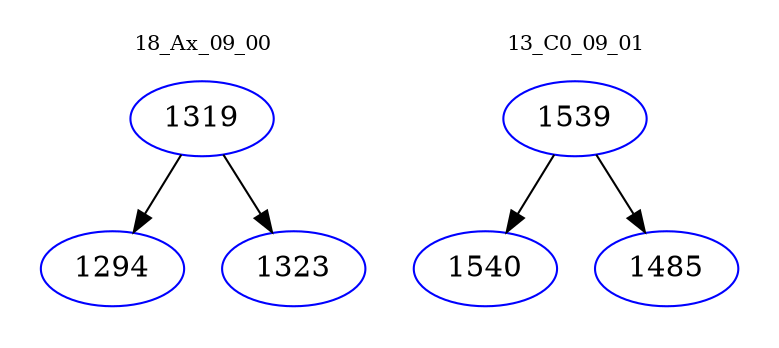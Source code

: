 digraph{
subgraph cluster_0 {
color = white
label = "18_Ax_09_00";
fontsize=10;
T0_1319 [label="1319", color="blue"]
T0_1319 -> T0_1294 [color="black"]
T0_1294 [label="1294", color="blue"]
T0_1319 -> T0_1323 [color="black"]
T0_1323 [label="1323", color="blue"]
}
subgraph cluster_1 {
color = white
label = "13_C0_09_01";
fontsize=10;
T1_1539 [label="1539", color="blue"]
T1_1539 -> T1_1540 [color="black"]
T1_1540 [label="1540", color="blue"]
T1_1539 -> T1_1485 [color="black"]
T1_1485 [label="1485", color="blue"]
}
}
